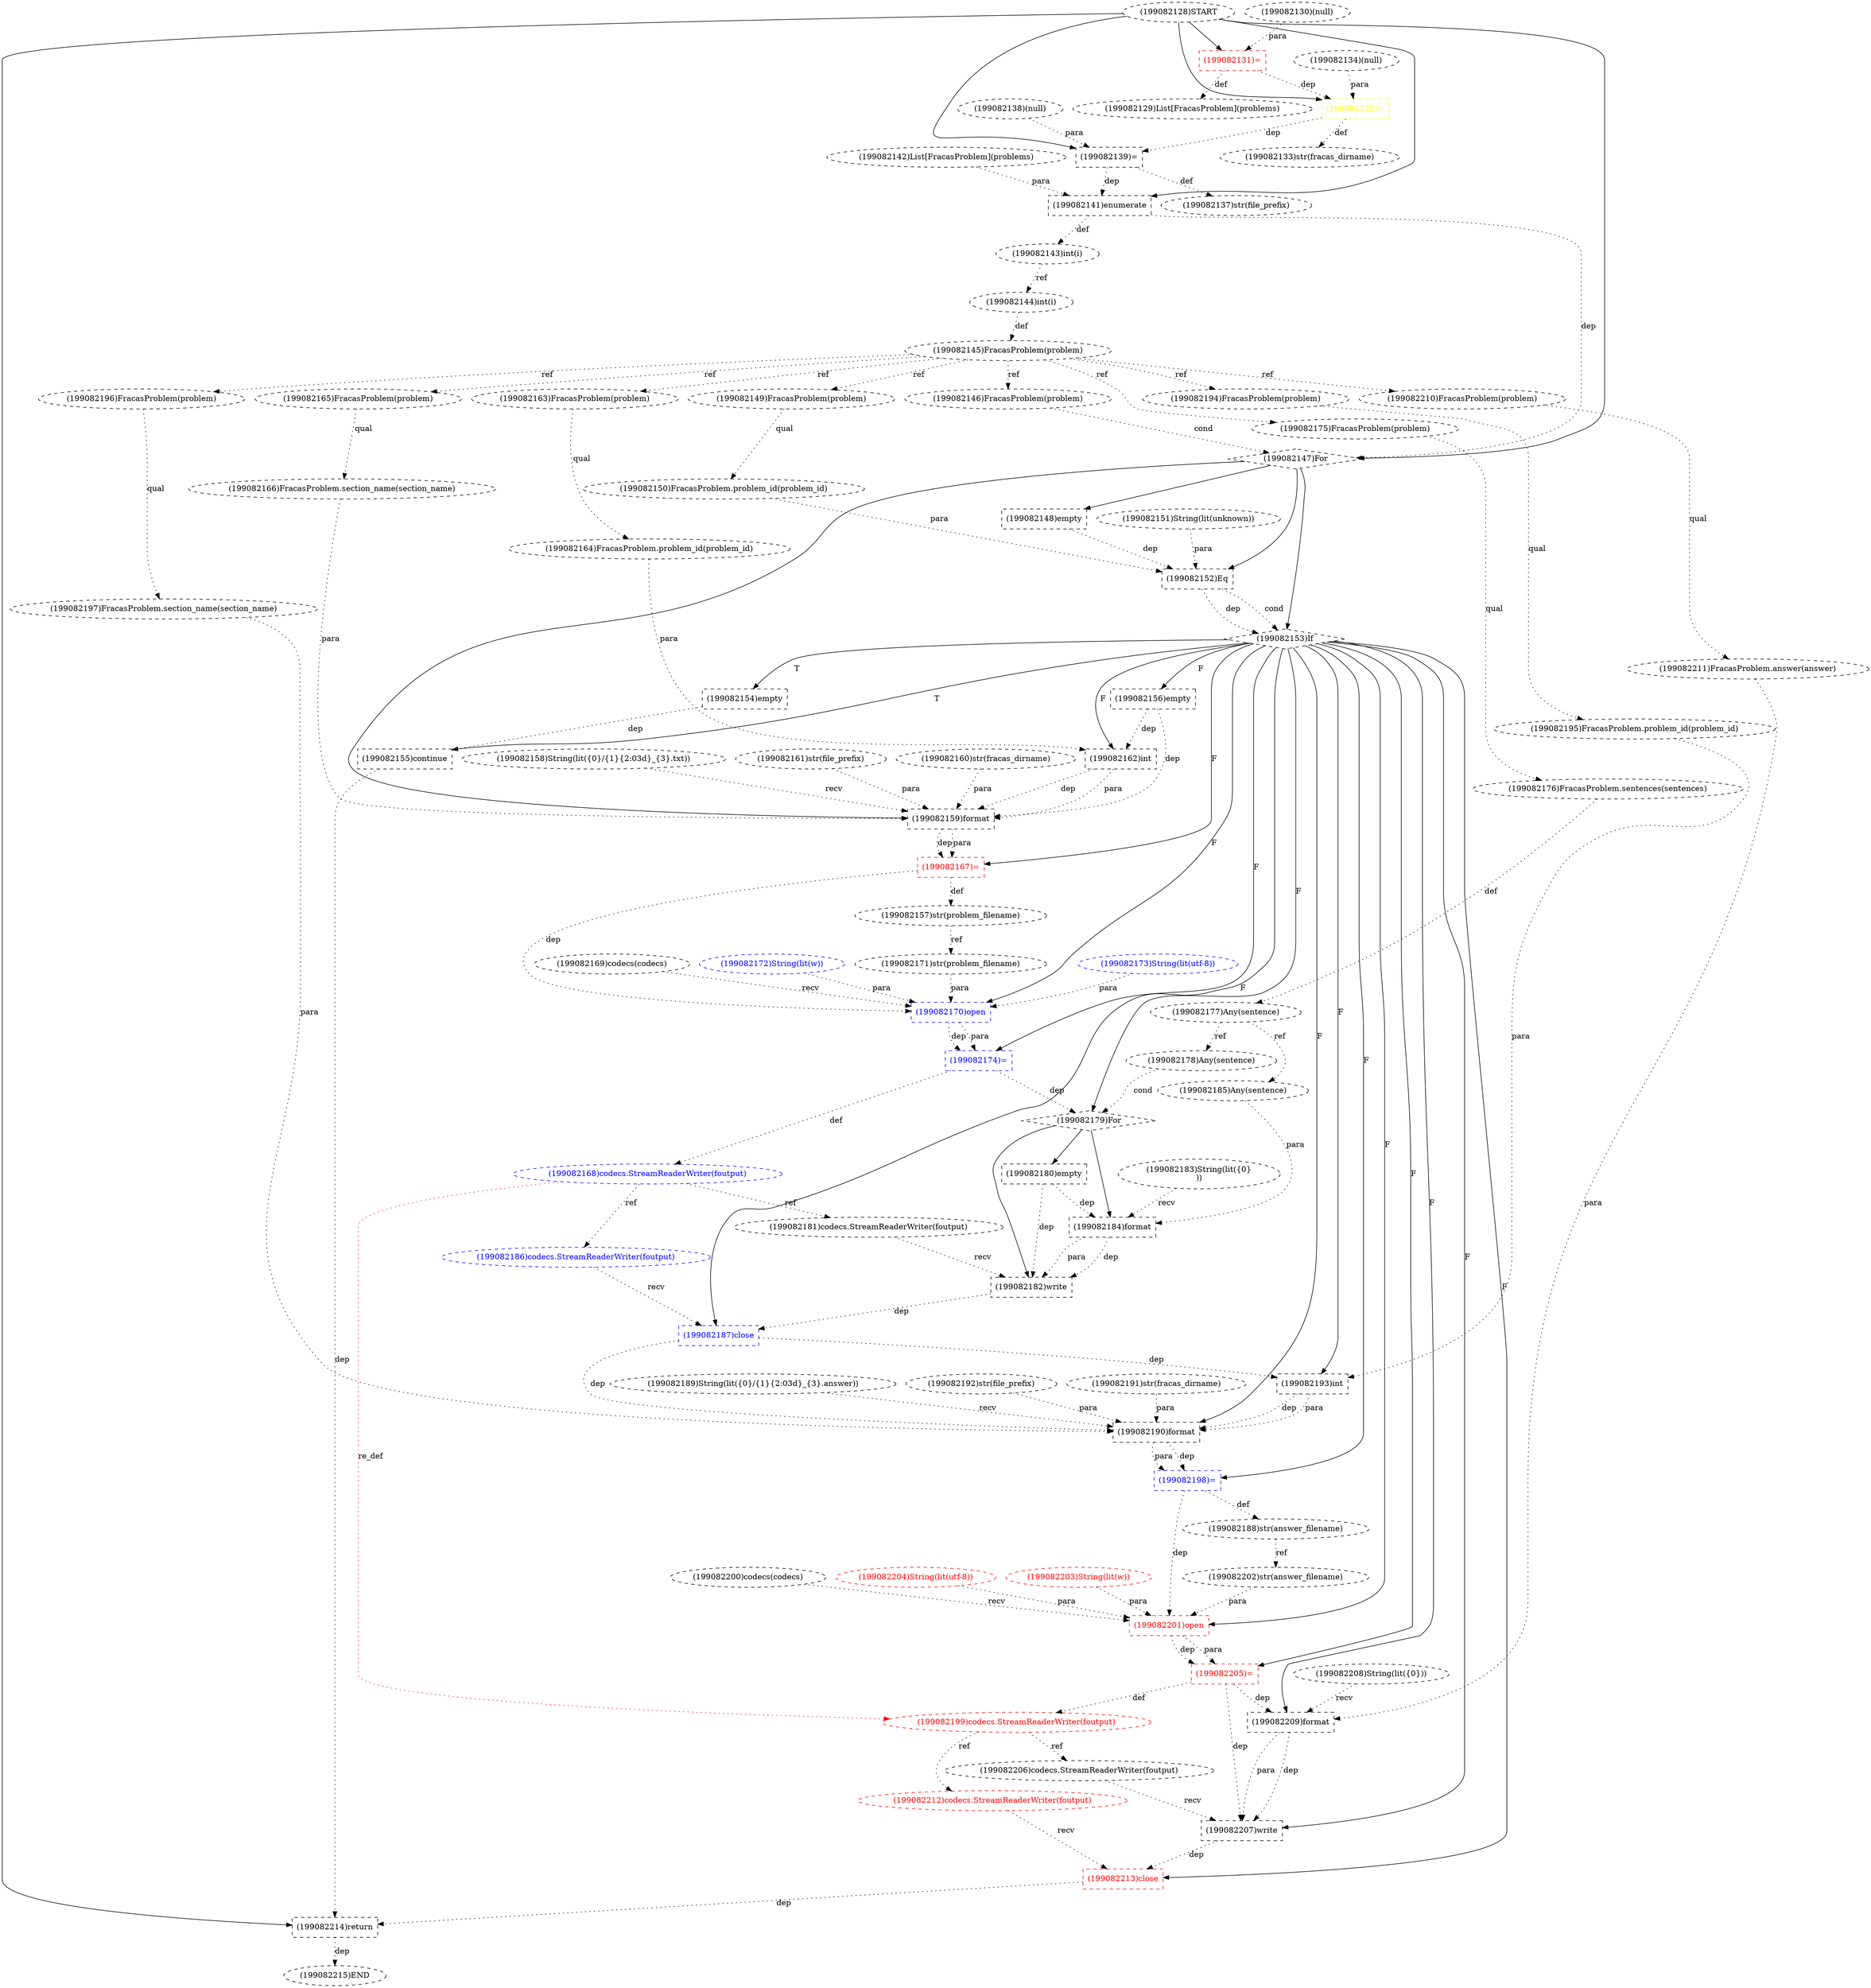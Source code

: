 digraph G {
1 [label="(199082183)String(lit({0}
))" shape=ellipse style=dashed]
2 [label="(199082201)open" shape=box style=dashed color=red fontcolor=red]
3 [label="(199082137)str(file_prefix)" shape=ellipse style=dashed]
4 [label="(199082197)FracasProblem.section_name(section_name)" shape=ellipse style=dashed]
5 [label="(199082129)List[FracasProblem](problems)" shape=ellipse style=dashed]
6 [label="(199082211)FracasProblem.answer(answer)" shape=ellipse style=dashed]
7 [label="(199082165)FracasProblem(problem)" shape=ellipse style=dashed]
8 [label="(199082181)codecs.StreamReaderWriter(foutput)" shape=ellipse style=dashed]
9 [label="(199082202)str(answer_filename)" shape=ellipse style=dashed]
10 [label="(199082133)str(fracas_dirname)" shape=ellipse style=dashed]
11 [label="(199082173)String(lit(utf-8))" shape=ellipse style=dashed color=blue fontcolor=blue]
12 [label="(199082143)int(i)" shape=ellipse style=dashed]
13 [label="(199082158)String(lit({0}/{1}{2:03d}_{3}.txt))" shape=ellipse style=dashed]
14 [label="(199082142)List[FracasProblem](problems)" shape=ellipse style=dashed]
15 [label="(199082198)=" shape=box style=dashed color=blue fontcolor=blue]
16 [label="(199082200)codecs(codecs)" shape=ellipse style=dashed]
17 [label="(199082208)String(lit({0}))" shape=ellipse style=dashed]
18 [label="(199082145)FracasProblem(problem)" shape=ellipse style=dashed]
19 [label="(199082189)String(lit({0}/{1}{2:03d}_{3}.answer))" shape=ellipse style=dashed]
20 [label="(199082161)str(file_prefix)" shape=ellipse style=dashed]
21 [label="(199082196)FracasProblem(problem)" shape=ellipse style=dashed]
22 [label="(199082138)(null)" shape=ellipse style=dashed]
23 [label="(199082151)String(lit(unknown))" shape=ellipse style=dashed]
24 [label="(199082212)codecs.StreamReaderWriter(foutput)" shape=ellipse style=dashed color=red fontcolor=red]
25 [label="(199082166)FracasProblem.section_name(section_name)" shape=ellipse style=dashed]
26 [label="(199082176)FracasProblem.sentences(sentences)" shape=ellipse style=dashed]
27 [label="(199082180)empty" shape=box style=dashed]
28 [label="(199082192)str(file_prefix)" shape=ellipse style=dashed]
29 [label="(199082205)=" shape=box style=dashed color=red fontcolor=red]
30 [label="(199082169)codecs(codecs)" shape=ellipse style=dashed]
31 [label="(199082172)String(lit(w))" shape=ellipse style=dashed color=blue fontcolor=blue]
32 [label="(199082130)(null)" shape=ellipse style=dashed]
33 [label="(199082167)=" shape=box style=dashed color=red fontcolor=red]
34 [label="(199082195)FracasProblem.problem_id(problem_id)" shape=ellipse style=dashed]
35 [label="(199082139)=" shape=box style=dashed color=black fontcolor=black]
36 [label="(199082160)str(fracas_dirname)" shape=ellipse style=dashed]
37 [label="(199082213)close" shape=box style=dashed color=red fontcolor=red]
38 [label="(199082149)FracasProblem(problem)" shape=ellipse style=dashed]
39 [label="(199082214)return" shape=box style=dashed]
40 [label="(199082159)format" shape=box style=dashed]
41 [label="(199082141)enumerate" shape=box style=dashed]
42 [label="(199082182)write" shape=box style=dashed]
43 [label="(199082193)int" shape=box style=dashed]
44 [label="(199082210)FracasProblem(problem)" shape=ellipse style=dashed]
45 [label="(199082128)START" style=dashed]
46 [label="(199082209)format" shape=box style=dashed]
47 [label="(199082152)Eq" shape=box style=dashed]
48 [label="(199082153)If" shape=diamond style=dashed]
49 [label="(199082150)FracasProblem.problem_id(problem_id)" shape=ellipse style=dashed]
50 [label="(199082163)FracasProblem(problem)" shape=ellipse style=dashed]
51 [label="(199082178)Any(sentence)" shape=ellipse style=dashed]
52 [label="(199082199)codecs.StreamReaderWriter(foutput)" shape=ellipse style=dashed color=red fontcolor=red]
53 [label="(199082185)Any(sentence)" shape=ellipse style=dashed]
54 [label="(199082188)str(answer_filename)" shape=ellipse style=dashed]
55 [label="(199082204)String(lit(utf-8))" shape=ellipse style=dashed color=red fontcolor=red]
56 [label="(199082144)int(i)" shape=ellipse style=dashed]
57 [label="(199082146)FracasProblem(problem)" shape=ellipse style=dashed]
58 [label="(199082187)close" shape=box style=dashed color=blue fontcolor=blue]
59 [label="(199082135)=" shape=box style=dashed color=yellow fontcolor=yellow]
60 [label="(199082207)write" shape=box style=dashed]
61 [label="(199082164)FracasProblem.problem_id(problem_id)" shape=ellipse style=dashed]
62 [label="(199082170)open" shape=box style=dashed color=blue fontcolor=blue]
63 [label="(199082168)codecs.StreamReaderWriter(foutput)" shape=ellipse style=dashed color=blue fontcolor=blue]
64 [label="(199082147)For" shape=diamond style=dashed]
65 [label="(199082174)=" shape=box style=dashed color=blue fontcolor=blue]
66 [label="(199082148)empty" shape=box style=dashed]
67 [label="(199082154)empty" shape=box style=dashed]
68 [label="(199082171)str(problem_filename)" shape=ellipse style=dashed]
69 [label="(199082157)str(problem_filename)" shape=ellipse style=dashed]
70 [label="(199082155)continue" shape=box style=dashed]
71 [label="(199082186)codecs.StreamReaderWriter(foutput)" shape=ellipse style=dashed color=blue fontcolor=blue]
72 [label="(199082191)str(fracas_dirname)" shape=ellipse style=dashed]
73 [label="(199082134)(null)" shape=ellipse style=dashed]
74 [label="(199082190)format" shape=box style=dashed]
75 [label="(199082175)FracasProblem(problem)" shape=ellipse style=dashed]
76 [label="(199082194)FracasProblem(problem)" shape=ellipse style=dashed]
77 [label="(199082156)empty" shape=box style=dashed]
78 [label="(199082131)=" shape=box style=dashed color=red fontcolor=red]
79 [label="(199082215)END" style=dashed]
80 [label="(199082177)Any(sentence)" shape=ellipse style=dashed]
81 [label="(199082184)format" shape=box style=dashed]
82 [label="(199082203)String(lit(w))" shape=ellipse style=dashed color=red fontcolor=red]
83 [label="(199082179)For" shape=diamond style=dashed]
84 [label="(199082162)int" shape=box style=dashed]
85 [label="(199082206)codecs.StreamReaderWriter(foutput)" shape=ellipse style=dashed]
48 -> 2 [label="F"];
16 -> 2 [label="recv" style=dotted];
9 -> 2 [label="para" style=dotted];
82 -> 2 [label="para" style=dotted];
55 -> 2 [label="para" style=dotted];
15 -> 2 [label="dep" style=dotted];
35 -> 3 [label="def" style=dotted];
21 -> 4 [label="qual" style=dotted];
78 -> 5 [label="def" style=dotted];
44 -> 6 [label="qual" style=dotted];
18 -> 7 [label="ref" style=dotted];
63 -> 8 [label="ref" style=dotted];
54 -> 9 [label="ref" style=dotted];
59 -> 10 [label="def" style=dotted];
41 -> 12 [label="def" style=dotted];
48 -> 15 [label="F"];
74 -> 15 [label="dep" style=dotted];
74 -> 15 [label="para" style=dotted];
56 -> 18 [label="def" style=dotted];
18 -> 21 [label="ref" style=dotted];
52 -> 24 [label="ref" style=dotted];
7 -> 25 [label="qual" style=dotted];
75 -> 26 [label="qual" style=dotted];
83 -> 27 [label="" style=solid];
48 -> 29 [label="F"];
2 -> 29 [label="dep" style=dotted];
2 -> 29 [label="para" style=dotted];
48 -> 33 [label="F"];
40 -> 33 [label="dep" style=dotted];
40 -> 33 [label="para" style=dotted];
76 -> 34 [label="qual" style=dotted];
45 -> 35 [label="" style=solid];
22 -> 35 [label="para" style=dotted];
59 -> 35 [label="dep" style=dotted];
48 -> 37 [label="F"];
24 -> 37 [label="recv" style=dotted];
60 -> 37 [label="dep" style=dotted];
18 -> 38 [label="ref" style=dotted];
45 -> 39 [label="" style=solid];
37 -> 39 [label="dep" style=dotted];
70 -> 39 [label="dep" style=dotted];
64 -> 40 [label="" style=solid];
13 -> 40 [label="recv" style=dotted];
36 -> 40 [label="para" style=dotted];
20 -> 40 [label="para" style=dotted];
84 -> 40 [label="dep" style=dotted];
84 -> 40 [label="para" style=dotted];
25 -> 40 [label="para" style=dotted];
77 -> 40 [label="dep" style=dotted];
45 -> 41 [label="" style=solid];
14 -> 41 [label="para" style=dotted];
35 -> 41 [label="dep" style=dotted];
83 -> 42 [label="" style=solid];
8 -> 42 [label="recv" style=dotted];
81 -> 42 [label="dep" style=dotted];
81 -> 42 [label="para" style=dotted];
27 -> 42 [label="dep" style=dotted];
48 -> 43 [label="F"];
34 -> 43 [label="para" style=dotted];
58 -> 43 [label="dep" style=dotted];
18 -> 44 [label="ref" style=dotted];
48 -> 46 [label="F"];
17 -> 46 [label="recv" style=dotted];
6 -> 46 [label="para" style=dotted];
29 -> 46 [label="dep" style=dotted];
64 -> 47 [label="" style=solid];
49 -> 47 [label="para" style=dotted];
23 -> 47 [label="para" style=dotted];
66 -> 47 [label="dep" style=dotted];
64 -> 48 [label="" style=solid];
47 -> 48 [label="dep" style=dotted];
47 -> 48 [label="cond" style=dotted];
38 -> 49 [label="qual" style=dotted];
18 -> 50 [label="ref" style=dotted];
80 -> 51 [label="ref" style=dotted];
29 -> 52 [label="def" style=dotted];
63 -> 52 [label="re_def" style=dotted color=red];
80 -> 53 [label="ref" style=dotted];
15 -> 54 [label="def" style=dotted];
12 -> 56 [label="ref" style=dotted];
18 -> 57 [label="ref" style=dotted];
48 -> 58 [label="F"];
71 -> 58 [label="recv" style=dotted];
42 -> 58 [label="dep" style=dotted];
45 -> 59 [label="" style=solid];
73 -> 59 [label="para" style=dotted];
78 -> 59 [label="dep" style=dotted];
48 -> 60 [label="F"];
85 -> 60 [label="recv" style=dotted];
46 -> 60 [label="dep" style=dotted];
46 -> 60 [label="para" style=dotted];
29 -> 60 [label="dep" style=dotted];
50 -> 61 [label="qual" style=dotted];
48 -> 62 [label="F"];
30 -> 62 [label="recv" style=dotted];
68 -> 62 [label="para" style=dotted];
31 -> 62 [label="para" style=dotted];
11 -> 62 [label="para" style=dotted];
33 -> 62 [label="dep" style=dotted];
65 -> 63 [label="def" style=dotted];
45 -> 64 [label="" style=solid];
41 -> 64 [label="dep" style=dotted];
57 -> 64 [label="cond" style=dotted];
48 -> 65 [label="F"];
62 -> 65 [label="dep" style=dotted];
62 -> 65 [label="para" style=dotted];
64 -> 66 [label="" style=solid];
48 -> 67 [label="T"];
69 -> 68 [label="ref" style=dotted];
33 -> 69 [label="def" style=dotted];
48 -> 70 [label="T"];
67 -> 70 [label="dep" style=dotted];
63 -> 71 [label="ref" style=dotted];
48 -> 74 [label="F"];
19 -> 74 [label="recv" style=dotted];
72 -> 74 [label="para" style=dotted];
28 -> 74 [label="para" style=dotted];
43 -> 74 [label="dep" style=dotted];
43 -> 74 [label="para" style=dotted];
4 -> 74 [label="para" style=dotted];
58 -> 74 [label="dep" style=dotted];
18 -> 75 [label="ref" style=dotted];
18 -> 76 [label="ref" style=dotted];
48 -> 77 [label="F"];
45 -> 78 [label="" style=solid];
32 -> 78 [label="para" style=dotted];
39 -> 79 [label="dep" style=dotted];
26 -> 80 [label="def" style=dotted];
83 -> 81 [label="" style=solid];
1 -> 81 [label="recv" style=dotted];
53 -> 81 [label="para" style=dotted];
27 -> 81 [label="dep" style=dotted];
48 -> 83 [label="F"];
51 -> 83 [label="cond" style=dotted];
65 -> 83 [label="dep" style=dotted];
48 -> 84 [label="F"];
61 -> 84 [label="para" style=dotted];
77 -> 84 [label="dep" style=dotted];
52 -> 85 [label="ref" style=dotted];
}
